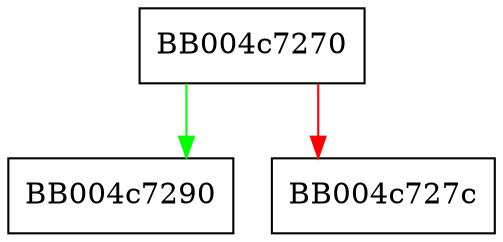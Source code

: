 digraph rlayer_msg_callback_wrapper {
  node [shape="box"];
  graph [splines=ortho];
  BB004c7270 -> BB004c7290 [color="green"];
  BB004c7270 -> BB004c727c [color="red"];
}
